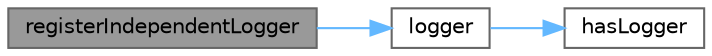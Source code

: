 digraph "registerIndependentLogger"
{
 // INTERACTIVE_SVG=YES
 // LATEX_PDF_SIZE
  bgcolor="transparent";
  edge [fontname=Helvetica,fontsize=10,labelfontname=Helvetica,labelfontsize=10];
  node [fontname=Helvetica,fontsize=10,shape=box,height=0.2,width=0.4];
  rankdir="LR";
  Node1 [label="registerIndependentLogger",height=0.2,width=0.4,color="gray40", fillcolor="grey60", style="filled", fontcolor="black",tooltip=" "];
  Node1 -> Node2 [color="steelblue1",style="solid"];
  Node2 [label="logger",height=0.2,width=0.4,color="grey40", fillcolor="white", style="filled",URL="$classore_1_1data_1_1_log.html#a5349b81feb0af661da4f1825a7c6585a",tooltip="Retrieve a Logger."];
  Node2 -> Node3 [color="steelblue1",style="solid"];
  Node3 [label="hasLogger",height=0.2,width=0.4,color="grey40", fillcolor="white", style="filled",URL="$classore_1_1data_1_1_log.html#aabc7095160ce75e1d9693be01d7610df",tooltip="Check if logger exists."];
}
